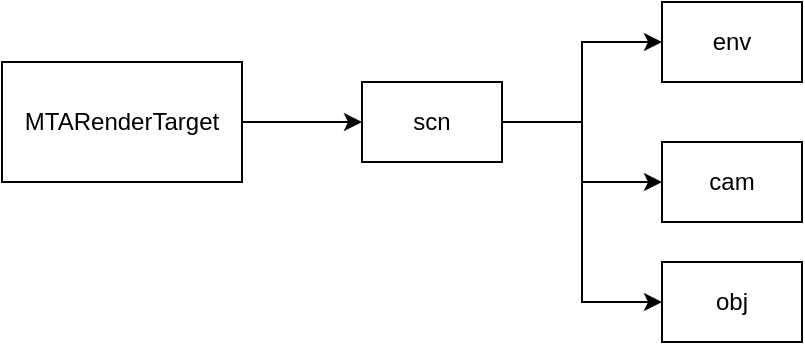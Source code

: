 <mxfile version="14.7.1" type="github">
  <diagram id="YghK0WVX1SOP_1ZWTKFZ" name="Page-1">
    <mxGraphModel dx="1298" dy="840" grid="1" gridSize="10" guides="1" tooltips="1" connect="1" arrows="1" fold="1" page="1" pageScale="1" pageWidth="827" pageHeight="1169" math="0" shadow="0">
      <root>
        <mxCell id="0" />
        <mxCell id="1" parent="0" />
        <mxCell id="9bM0xHO0tnvuhNxM8Gsm-3" value="" style="edgeStyle=orthogonalEdgeStyle;rounded=0;orthogonalLoop=1;jettySize=auto;html=1;" edge="1" parent="1" source="9bM0xHO0tnvuhNxM8Gsm-1" target="9bM0xHO0tnvuhNxM8Gsm-2">
          <mxGeometry relative="1" as="geometry" />
        </mxCell>
        <mxCell id="9bM0xHO0tnvuhNxM8Gsm-1" value="MTARenderTarget" style="whiteSpace=wrap;html=1;" vertex="1" parent="1">
          <mxGeometry x="140" y="80" width="120" height="60" as="geometry" />
        </mxCell>
        <mxCell id="9bM0xHO0tnvuhNxM8Gsm-7" value="" style="edgeStyle=orthogonalEdgeStyle;rounded=0;orthogonalLoop=1;jettySize=auto;html=1;" edge="1" parent="1" source="9bM0xHO0tnvuhNxM8Gsm-2" target="9bM0xHO0tnvuhNxM8Gsm-4">
          <mxGeometry relative="1" as="geometry" />
        </mxCell>
        <mxCell id="9bM0xHO0tnvuhNxM8Gsm-8" value="" style="edgeStyle=orthogonalEdgeStyle;rounded=0;orthogonalLoop=1;jettySize=auto;html=1;entryX=0;entryY=0.5;entryDx=0;entryDy=0;" edge="1" parent="1" source="9bM0xHO0tnvuhNxM8Gsm-2" target="9bM0xHO0tnvuhNxM8Gsm-6">
          <mxGeometry relative="1" as="geometry" />
        </mxCell>
        <mxCell id="9bM0xHO0tnvuhNxM8Gsm-10" style="edgeStyle=orthogonalEdgeStyle;rounded=0;orthogonalLoop=1;jettySize=auto;html=1;entryX=0;entryY=0.5;entryDx=0;entryDy=0;" edge="1" parent="1" source="9bM0xHO0tnvuhNxM8Gsm-2" target="9bM0xHO0tnvuhNxM8Gsm-9">
          <mxGeometry relative="1" as="geometry" />
        </mxCell>
        <mxCell id="9bM0xHO0tnvuhNxM8Gsm-2" value="scn" style="whiteSpace=wrap;html=1;" vertex="1" parent="1">
          <mxGeometry x="320" y="90" width="70" height="40" as="geometry" />
        </mxCell>
        <mxCell id="9bM0xHO0tnvuhNxM8Gsm-4" value="env" style="whiteSpace=wrap;html=1;" vertex="1" parent="1">
          <mxGeometry x="470" y="50" width="70" height="40" as="geometry" />
        </mxCell>
        <mxCell id="9bM0xHO0tnvuhNxM8Gsm-6" value="cam" style="whiteSpace=wrap;html=1;" vertex="1" parent="1">
          <mxGeometry x="470" y="120" width="70" height="40" as="geometry" />
        </mxCell>
        <mxCell id="9bM0xHO0tnvuhNxM8Gsm-9" value="obj" style="whiteSpace=wrap;html=1;" vertex="1" parent="1">
          <mxGeometry x="470" y="180" width="70" height="40" as="geometry" />
        </mxCell>
      </root>
    </mxGraphModel>
  </diagram>
</mxfile>
